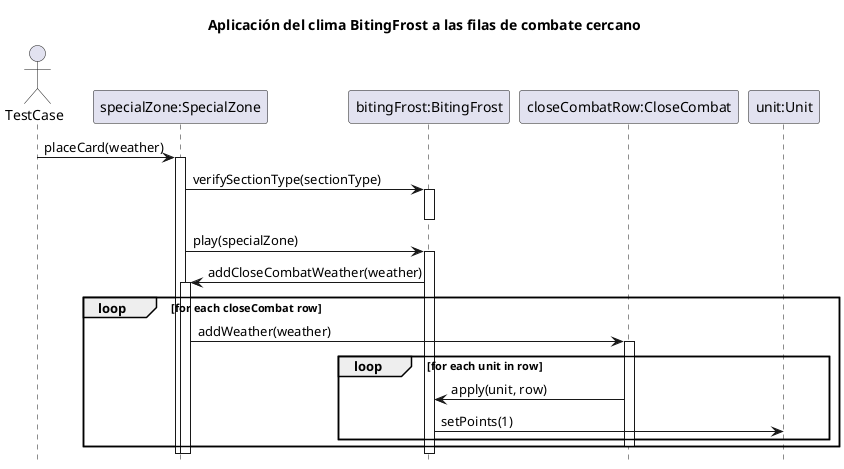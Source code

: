@startuml

hide footbox
title Aplicación del clima BitingFrost a las filas de combate cercano

actor TestCase

participant "specialZone:SpecialZone" as specialZone
participant "bitingFrost:BitingFrost" as weather
participant "closeCombatRow:CloseCombat" as row
participant "unit:Unit" as unit

TestCase -> specialZone: placeCard(weather)
    activate specialZone
    specialZone -> weather: verifySectionType(sectionType)
        activate weather
        deactivate weather
    specialZone -> weather: play(specialZone)
        activate weather
        weather -> specialZone: addCloseCombatWeather(weather)
            activate specialZone
            loop for each closeCombat row
                specialZone -> row: addWeather(weather)
                    activate row
                    loop for each unit in row
                        row -> weather: apply(unit, row)
                            weather -> unit: setPoints(1)
                    end
                    deactivate row
            end
            deactivate specialZone
        deactivate weather
    deactivate specialZone

@enduml 